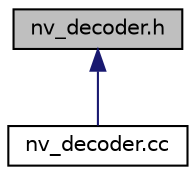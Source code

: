 digraph "nv_decoder.h"
{
 // LATEX_PDF_SIZE
  edge [fontname="Helvetica",fontsize="10",labelfontname="Helvetica",labelfontsize="10"];
  node [fontname="Helvetica",fontsize="10",shape=record];
  Node1 [label="nv_decoder.h",height=0.2,width=0.4,color="black", fillcolor="grey75", style="filled", fontcolor="black",tooltip="NvPipe decoder."];
  Node1 -> Node2 [dir="back",color="midnightblue",fontsize="10",style="solid",fontname="Helvetica"];
  Node2 [label="nv_decoder.cc",height=0.2,width=0.4,color="black", fillcolor="white", style="filled",URL="$nv__decoder_8cc.html",tooltip="NvPipe decoder."];
}
